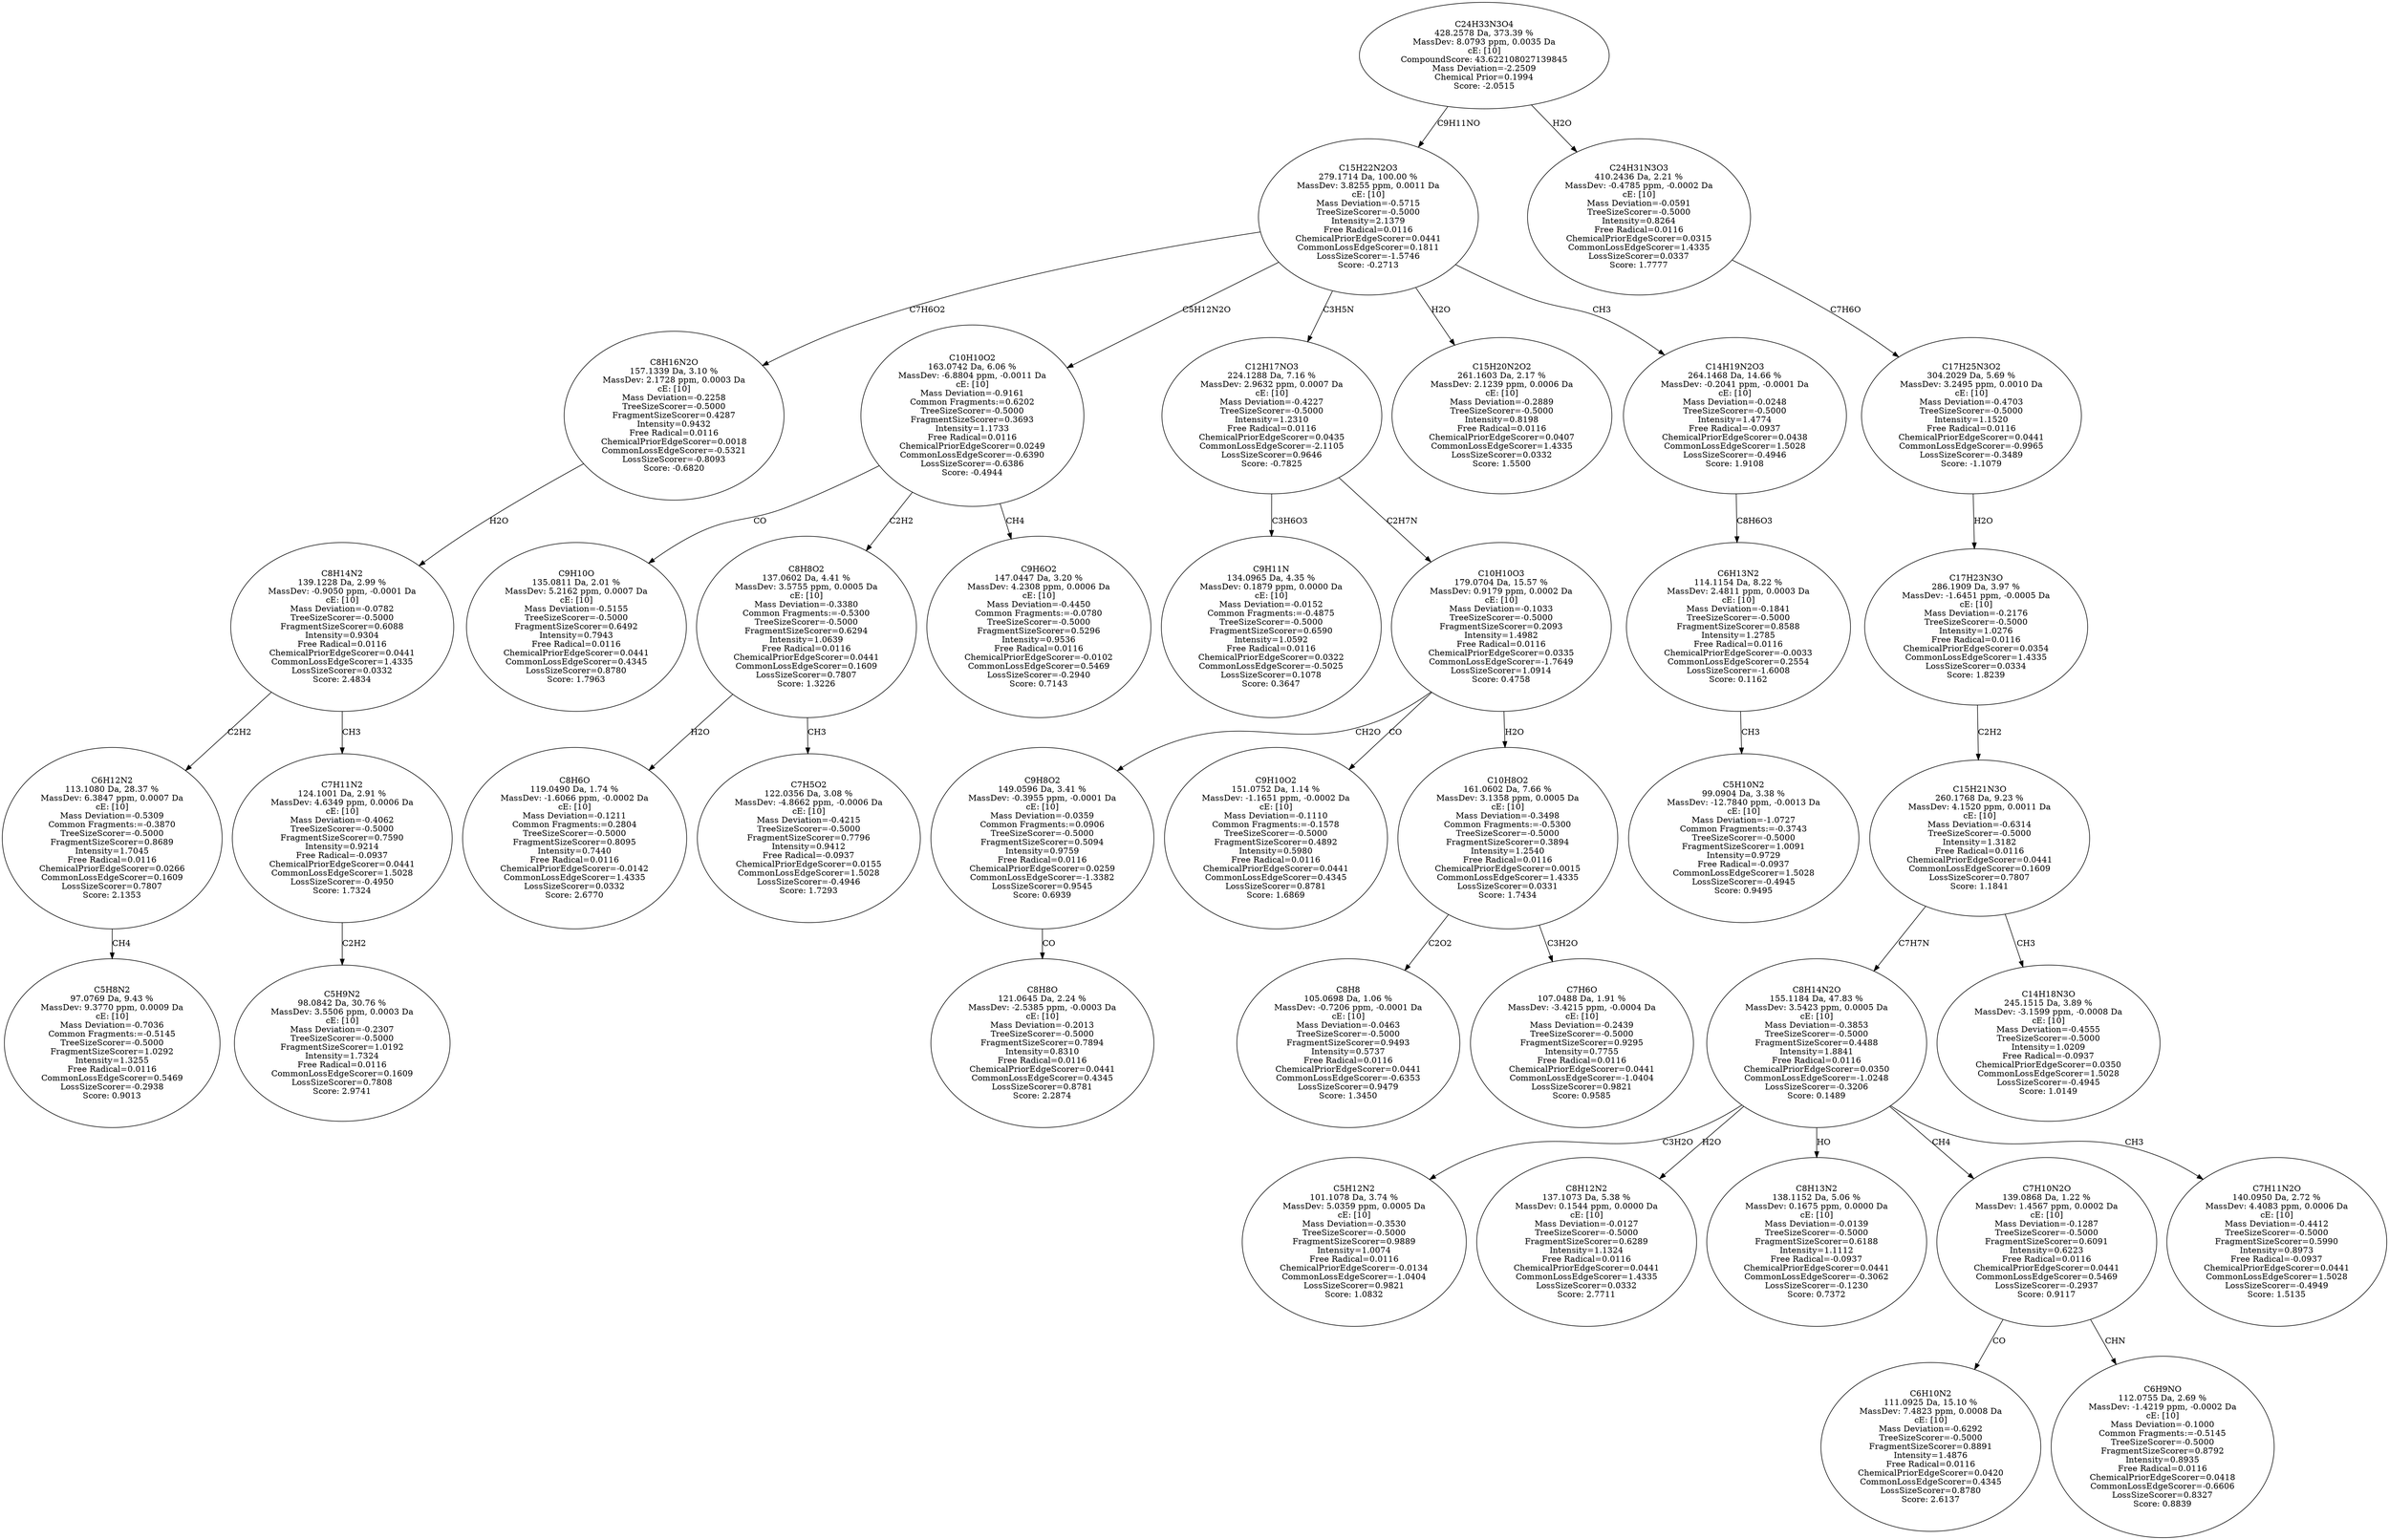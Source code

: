 strict digraph {
v1 [label="C5H8N2\n97.0769 Da, 9.43 %\nMassDev: 9.3770 ppm, 0.0009 Da\ncE: [10]\nMass Deviation=-0.7036\nCommon Fragments:=-0.5145\nTreeSizeScorer=-0.5000\nFragmentSizeScorer=1.0292\nIntensity=1.3255\nFree Radical=0.0116\nCommonLossEdgeScorer=0.5469\nLossSizeScorer=-0.2938\nScore: 0.9013"];
v2 [label="C6H12N2\n113.1080 Da, 28.37 %\nMassDev: 6.3847 ppm, 0.0007 Da\ncE: [10]\nMass Deviation=-0.5309\nCommon Fragments:=-0.3870\nTreeSizeScorer=-0.5000\nFragmentSizeScorer=0.8689\nIntensity=1.7045\nFree Radical=0.0116\nChemicalPriorEdgeScorer=0.0266\nCommonLossEdgeScorer=0.1609\nLossSizeScorer=0.7807\nScore: 2.1353"];
v3 [label="C5H9N2\n98.0842 Da, 30.76 %\nMassDev: 3.5506 ppm, 0.0003 Da\ncE: [10]\nMass Deviation=-0.2307\nTreeSizeScorer=-0.5000\nFragmentSizeScorer=1.0192\nIntensity=1.7324\nFree Radical=0.0116\nCommonLossEdgeScorer=0.1609\nLossSizeScorer=0.7808\nScore: 2.9741"];
v4 [label="C7H11N2\n124.1001 Da, 2.91 %\nMassDev: 4.6349 ppm, 0.0006 Da\ncE: [10]\nMass Deviation=-0.4062\nTreeSizeScorer=-0.5000\nFragmentSizeScorer=0.7590\nIntensity=0.9214\nFree Radical=-0.0937\nChemicalPriorEdgeScorer=0.0441\nCommonLossEdgeScorer=1.5028\nLossSizeScorer=-0.4950\nScore: 1.7324"];
v5 [label="C8H14N2\n139.1228 Da, 2.99 %\nMassDev: -0.9050 ppm, -0.0001 Da\ncE: [10]\nMass Deviation=-0.0782\nTreeSizeScorer=-0.5000\nFragmentSizeScorer=0.6088\nIntensity=0.9304\nFree Radical=0.0116\nChemicalPriorEdgeScorer=0.0441\nCommonLossEdgeScorer=1.4335\nLossSizeScorer=0.0332\nScore: 2.4834"];
v6 [label="C8H16N2O\n157.1339 Da, 3.10 %\nMassDev: 2.1728 ppm, 0.0003 Da\ncE: [10]\nMass Deviation=-0.2258\nTreeSizeScorer=-0.5000\nFragmentSizeScorer=0.4287\nIntensity=0.9432\nFree Radical=0.0116\nChemicalPriorEdgeScorer=0.0018\nCommonLossEdgeScorer=-0.5321\nLossSizeScorer=-0.8093\nScore: -0.6820"];
v7 [label="C9H10O\n135.0811 Da, 2.01 %\nMassDev: 5.2162 ppm, 0.0007 Da\ncE: [10]\nMass Deviation=-0.5155\nTreeSizeScorer=-0.5000\nFragmentSizeScorer=0.6492\nIntensity=0.7943\nFree Radical=0.0116\nChemicalPriorEdgeScorer=0.0441\nCommonLossEdgeScorer=0.4345\nLossSizeScorer=0.8780\nScore: 1.7963"];
v8 [label="C8H6O\n119.0490 Da, 1.74 %\nMassDev: -1.6066 ppm, -0.0002 Da\ncE: [10]\nMass Deviation=-0.1211\nCommon Fragments:=0.2804\nTreeSizeScorer=-0.5000\nFragmentSizeScorer=0.8095\nIntensity=0.7440\nFree Radical=0.0116\nChemicalPriorEdgeScorer=-0.0142\nCommonLossEdgeScorer=1.4335\nLossSizeScorer=0.0332\nScore: 2.6770"];
v9 [label="C7H5O2\n122.0356 Da, 3.08 %\nMassDev: -4.8662 ppm, -0.0006 Da\ncE: [10]\nMass Deviation=-0.4215\nTreeSizeScorer=-0.5000\nFragmentSizeScorer=0.7796\nIntensity=0.9412\nFree Radical=-0.0937\nChemicalPriorEdgeScorer=0.0155\nCommonLossEdgeScorer=1.5028\nLossSizeScorer=-0.4946\nScore: 1.7293"];
v10 [label="C8H8O2\n137.0602 Da, 4.41 %\nMassDev: 3.5755 ppm, 0.0005 Da\ncE: [10]\nMass Deviation=-0.3380\nCommon Fragments:=-0.5300\nTreeSizeScorer=-0.5000\nFragmentSizeScorer=0.6294\nIntensity=1.0639\nFree Radical=0.0116\nChemicalPriorEdgeScorer=0.0441\nCommonLossEdgeScorer=0.1609\nLossSizeScorer=0.7807\nScore: 1.3226"];
v11 [label="C9H6O2\n147.0447 Da, 3.20 %\nMassDev: 4.2308 ppm, 0.0006 Da\ncE: [10]\nMass Deviation=-0.4450\nCommon Fragments:=-0.0780\nTreeSizeScorer=-0.5000\nFragmentSizeScorer=0.5296\nIntensity=0.9536\nFree Radical=0.0116\nChemicalPriorEdgeScorer=-0.0102\nCommonLossEdgeScorer=0.5469\nLossSizeScorer=-0.2940\nScore: 0.7143"];
v12 [label="C10H10O2\n163.0742 Da, 6.06 %\nMassDev: -6.8804 ppm, -0.0011 Da\ncE: [10]\nMass Deviation=-0.9161\nCommon Fragments:=0.6202\nTreeSizeScorer=-0.5000\nFragmentSizeScorer=0.3693\nIntensity=1.1733\nFree Radical=0.0116\nChemicalPriorEdgeScorer=0.0249\nCommonLossEdgeScorer=-0.6390\nLossSizeScorer=-0.6386\nScore: -0.4944"];
v13 [label="C9H11N\n134.0965 Da, 4.35 %\nMassDev: 0.1879 ppm, 0.0000 Da\ncE: [10]\nMass Deviation=-0.0152\nCommon Fragments:=-0.4875\nTreeSizeScorer=-0.5000\nFragmentSizeScorer=0.6590\nIntensity=1.0592\nFree Radical=0.0116\nChemicalPriorEdgeScorer=0.0322\nCommonLossEdgeScorer=-0.5025\nLossSizeScorer=0.1078\nScore: 0.3647"];
v14 [label="C8H8O\n121.0645 Da, 2.24 %\nMassDev: -2.5385 ppm, -0.0003 Da\ncE: [10]\nMass Deviation=-0.2013\nTreeSizeScorer=-0.5000\nFragmentSizeScorer=0.7894\nIntensity=0.8310\nFree Radical=0.0116\nChemicalPriorEdgeScorer=0.0441\nCommonLossEdgeScorer=0.4345\nLossSizeScorer=0.8781\nScore: 2.2874"];
v15 [label="C9H8O2\n149.0596 Da, 3.41 %\nMassDev: -0.3955 ppm, -0.0001 Da\ncE: [10]\nMass Deviation=-0.0359\nCommon Fragments:=0.0906\nTreeSizeScorer=-0.5000\nFragmentSizeScorer=0.5094\nIntensity=0.9759\nFree Radical=0.0116\nChemicalPriorEdgeScorer=0.0259\nCommonLossEdgeScorer=-1.3382\nLossSizeScorer=0.9545\nScore: 0.6939"];
v16 [label="C9H10O2\n151.0752 Da, 1.14 %\nMassDev: -1.1651 ppm, -0.0002 Da\ncE: [10]\nMass Deviation=-0.1110\nCommon Fragments:=-0.1578\nTreeSizeScorer=-0.5000\nFragmentSizeScorer=0.4892\nIntensity=0.5980\nFree Radical=0.0116\nChemicalPriorEdgeScorer=0.0441\nCommonLossEdgeScorer=0.4345\nLossSizeScorer=0.8781\nScore: 1.6869"];
v17 [label="C8H8\n105.0698 Da, 1.06 %\nMassDev: -0.7206 ppm, -0.0001 Da\ncE: [10]\nMass Deviation=-0.0463\nTreeSizeScorer=-0.5000\nFragmentSizeScorer=0.9493\nIntensity=0.5737\nFree Radical=0.0116\nChemicalPriorEdgeScorer=0.0441\nCommonLossEdgeScorer=-0.6353\nLossSizeScorer=0.9479\nScore: 1.3450"];
v18 [label="C7H6O\n107.0488 Da, 1.91 %\nMassDev: -3.4215 ppm, -0.0004 Da\ncE: [10]\nMass Deviation=-0.2439\nTreeSizeScorer=-0.5000\nFragmentSizeScorer=0.9295\nIntensity=0.7755\nFree Radical=0.0116\nChemicalPriorEdgeScorer=0.0441\nCommonLossEdgeScorer=-1.0404\nLossSizeScorer=0.9821\nScore: 0.9585"];
v19 [label="C10H8O2\n161.0602 Da, 7.66 %\nMassDev: 3.1358 ppm, 0.0005 Da\ncE: [10]\nMass Deviation=-0.3498\nCommon Fragments:=-0.5300\nTreeSizeScorer=-0.5000\nFragmentSizeScorer=0.3894\nIntensity=1.2540\nFree Radical=0.0116\nChemicalPriorEdgeScorer=0.0015\nCommonLossEdgeScorer=1.4335\nLossSizeScorer=0.0331\nScore: 1.7434"];
v20 [label="C10H10O3\n179.0704 Da, 15.57 %\nMassDev: 0.9179 ppm, 0.0002 Da\ncE: [10]\nMass Deviation=-0.1033\nTreeSizeScorer=-0.5000\nFragmentSizeScorer=0.2093\nIntensity=1.4982\nFree Radical=0.0116\nChemicalPriorEdgeScorer=0.0335\nCommonLossEdgeScorer=-1.7649\nLossSizeScorer=1.0914\nScore: 0.4758"];
v21 [label="C12H17NO3\n224.1288 Da, 7.16 %\nMassDev: 2.9632 ppm, 0.0007 Da\ncE: [10]\nMass Deviation=-0.4227\nTreeSizeScorer=-0.5000\nIntensity=1.2310\nFree Radical=0.0116\nChemicalPriorEdgeScorer=0.0435\nCommonLossEdgeScorer=-2.1105\nLossSizeScorer=0.9646\nScore: -0.7825"];
v22 [label="C15H20N2O2\n261.1603 Da, 2.17 %\nMassDev: 2.1239 ppm, 0.0006 Da\ncE: [10]\nMass Deviation=-0.2889\nTreeSizeScorer=-0.5000\nIntensity=0.8198\nFree Radical=0.0116\nChemicalPriorEdgeScorer=0.0407\nCommonLossEdgeScorer=1.4335\nLossSizeScorer=0.0332\nScore: 1.5500"];
v23 [label="C5H10N2\n99.0904 Da, 3.38 %\nMassDev: -12.7840 ppm, -0.0013 Da\ncE: [10]\nMass Deviation=-1.0727\nCommon Fragments:=-0.3743\nTreeSizeScorer=-0.5000\nFragmentSizeScorer=1.0091\nIntensity=0.9729\nFree Radical=-0.0937\nCommonLossEdgeScorer=1.5028\nLossSizeScorer=-0.4945\nScore: 0.9495"];
v24 [label="C6H13N2\n114.1154 Da, 8.22 %\nMassDev: 2.4811 ppm, 0.0003 Da\ncE: [10]\nMass Deviation=-0.1841\nTreeSizeScorer=-0.5000\nFragmentSizeScorer=0.8588\nIntensity=1.2785\nFree Radical=0.0116\nChemicalPriorEdgeScorer=-0.0033\nCommonLossEdgeScorer=0.2554\nLossSizeScorer=-1.6008\nScore: 0.1162"];
v25 [label="C14H19N2O3\n264.1468 Da, 14.66 %\nMassDev: -0.2041 ppm, -0.0001 Da\ncE: [10]\nMass Deviation=-0.0248\nTreeSizeScorer=-0.5000\nIntensity=1.4774\nFree Radical=-0.0937\nChemicalPriorEdgeScorer=0.0438\nCommonLossEdgeScorer=1.5028\nLossSizeScorer=-0.4946\nScore: 1.9108"];
v26 [label="C15H22N2O3\n279.1714 Da, 100.00 %\nMassDev: 3.8255 ppm, 0.0011 Da\ncE: [10]\nMass Deviation=-0.5715\nTreeSizeScorer=-0.5000\nIntensity=2.1379\nFree Radical=0.0116\nChemicalPriorEdgeScorer=0.0441\nCommonLossEdgeScorer=0.1811\nLossSizeScorer=-1.5746\nScore: -0.2713"];
v27 [label="C5H12N2\n101.1078 Da, 3.74 %\nMassDev: 5.0359 ppm, 0.0005 Da\ncE: [10]\nMass Deviation=-0.3530\nTreeSizeScorer=-0.5000\nFragmentSizeScorer=0.9889\nIntensity=1.0074\nFree Radical=0.0116\nChemicalPriorEdgeScorer=-0.0134\nCommonLossEdgeScorer=-1.0404\nLossSizeScorer=0.9821\nScore: 1.0832"];
v28 [label="C8H12N2\n137.1073 Da, 5.38 %\nMassDev: 0.1544 ppm, 0.0000 Da\ncE: [10]\nMass Deviation=-0.0127\nTreeSizeScorer=-0.5000\nFragmentSizeScorer=0.6289\nIntensity=1.1324\nFree Radical=0.0116\nChemicalPriorEdgeScorer=0.0441\nCommonLossEdgeScorer=1.4335\nLossSizeScorer=0.0332\nScore: 2.7711"];
v29 [label="C8H13N2\n138.1152 Da, 5.06 %\nMassDev: 0.1675 ppm, 0.0000 Da\ncE: [10]\nMass Deviation=-0.0139\nTreeSizeScorer=-0.5000\nFragmentSizeScorer=0.6188\nIntensity=1.1112\nFree Radical=-0.0937\nChemicalPriorEdgeScorer=0.0441\nCommonLossEdgeScorer=-0.3062\nLossSizeScorer=-0.1230\nScore: 0.7372"];
v30 [label="C6H10N2\n111.0925 Da, 15.10 %\nMassDev: 7.4823 ppm, 0.0008 Da\ncE: [10]\nMass Deviation=-0.6292\nTreeSizeScorer=-0.5000\nFragmentSizeScorer=0.8891\nIntensity=1.4876\nFree Radical=0.0116\nChemicalPriorEdgeScorer=0.0420\nCommonLossEdgeScorer=0.4345\nLossSizeScorer=0.8780\nScore: 2.6137"];
v31 [label="C6H9NO\n112.0755 Da, 2.69 %\nMassDev: -1.4219 ppm, -0.0002 Da\ncE: [10]\nMass Deviation=-0.1000\nCommon Fragments:=-0.5145\nTreeSizeScorer=-0.5000\nFragmentSizeScorer=0.8792\nIntensity=0.8935\nFree Radical=0.0116\nChemicalPriorEdgeScorer=0.0418\nCommonLossEdgeScorer=-0.6606\nLossSizeScorer=0.8327\nScore: 0.8839"];
v32 [label="C7H10N2O\n139.0868 Da, 1.22 %\nMassDev: 1.4567 ppm, 0.0002 Da\ncE: [10]\nMass Deviation=-0.1287\nTreeSizeScorer=-0.5000\nFragmentSizeScorer=0.6091\nIntensity=0.6223\nFree Radical=0.0116\nChemicalPriorEdgeScorer=0.0441\nCommonLossEdgeScorer=0.5469\nLossSizeScorer=-0.2937\nScore: 0.9117"];
v33 [label="C7H11N2O\n140.0950 Da, 2.72 %\nMassDev: 4.4083 ppm, 0.0006 Da\ncE: [10]\nMass Deviation=-0.4412\nTreeSizeScorer=-0.5000\nFragmentSizeScorer=0.5990\nIntensity=0.8973\nFree Radical=-0.0937\nChemicalPriorEdgeScorer=0.0441\nCommonLossEdgeScorer=1.5028\nLossSizeScorer=-0.4949\nScore: 1.5135"];
v34 [label="C8H14N2O\n155.1184 Da, 47.83 %\nMassDev: 3.5423 ppm, 0.0005 Da\ncE: [10]\nMass Deviation=-0.3853\nTreeSizeScorer=-0.5000\nFragmentSizeScorer=0.4488\nIntensity=1.8841\nFree Radical=0.0116\nChemicalPriorEdgeScorer=0.0350\nCommonLossEdgeScorer=-1.0248\nLossSizeScorer=-0.3206\nScore: 0.1489"];
v35 [label="C14H18N3O\n245.1515 Da, 3.89 %\nMassDev: -3.1599 ppm, -0.0008 Da\ncE: [10]\nMass Deviation=-0.4555\nTreeSizeScorer=-0.5000\nIntensity=1.0209\nFree Radical=-0.0937\nChemicalPriorEdgeScorer=0.0350\nCommonLossEdgeScorer=1.5028\nLossSizeScorer=-0.4945\nScore: 1.0149"];
v36 [label="C15H21N3O\n260.1768 Da, 9.23 %\nMassDev: 4.1520 ppm, 0.0011 Da\ncE: [10]\nMass Deviation=-0.6314\nTreeSizeScorer=-0.5000\nIntensity=1.3182\nFree Radical=0.0116\nChemicalPriorEdgeScorer=0.0441\nCommonLossEdgeScorer=0.1609\nLossSizeScorer=0.7807\nScore: 1.1841"];
v37 [label="C17H23N3O\n286.1909 Da, 3.97 %\nMassDev: -1.6451 ppm, -0.0005 Da\ncE: [10]\nMass Deviation=-0.2176\nTreeSizeScorer=-0.5000\nIntensity=1.0276\nFree Radical=0.0116\nChemicalPriorEdgeScorer=0.0354\nCommonLossEdgeScorer=1.4335\nLossSizeScorer=0.0334\nScore: 1.8239"];
v38 [label="C17H25N3O2\n304.2029 Da, 5.69 %\nMassDev: 3.2495 ppm, 0.0010 Da\ncE: [10]\nMass Deviation=-0.4703\nTreeSizeScorer=-0.5000\nIntensity=1.1520\nFree Radical=0.0116\nChemicalPriorEdgeScorer=0.0441\nCommonLossEdgeScorer=-0.9965\nLossSizeScorer=-0.3489\nScore: -1.1079"];
v39 [label="C24H31N3O3\n410.2436 Da, 2.21 %\nMassDev: -0.4785 ppm, -0.0002 Da\ncE: [10]\nMass Deviation=-0.0591\nTreeSizeScorer=-0.5000\nIntensity=0.8264\nFree Radical=0.0116\nChemicalPriorEdgeScorer=0.0315\nCommonLossEdgeScorer=1.4335\nLossSizeScorer=0.0337\nScore: 1.7777"];
v40 [label="C24H33N3O4\n428.2578 Da, 373.39 %\nMassDev: 8.0793 ppm, 0.0035 Da\ncE: [10]\nCompoundScore: 43.622108027139845\nMass Deviation=-2.2509\nChemical Prior=0.1994\nScore: -2.0515"];
v2 -> v1 [label="CH4"];
v5 -> v2 [label="C2H2"];
v4 -> v3 [label="C2H2"];
v5 -> v4 [label="CH3"];
v6 -> v5 [label="H2O"];
v26 -> v6 [label="C7H6O2"];
v12 -> v7 [label="CO"];
v10 -> v8 [label="H2O"];
v10 -> v9 [label="CH3"];
v12 -> v10 [label="C2H2"];
v12 -> v11 [label="CH4"];
v26 -> v12 [label="C5H12N2O"];
v21 -> v13 [label="C3H6O3"];
v15 -> v14 [label="CO"];
v20 -> v15 [label="CH2O"];
v20 -> v16 [label="CO"];
v19 -> v17 [label="C2O2"];
v19 -> v18 [label="C3H2O"];
v20 -> v19 [label="H2O"];
v21 -> v20 [label="C2H7N"];
v26 -> v21 [label="C3H5N"];
v26 -> v22 [label="H2O"];
v24 -> v23 [label="CH3"];
v25 -> v24 [label="C8H6O3"];
v26 -> v25 [label="CH3"];
v40 -> v26 [label="C9H11NO"];
v34 -> v27 [label="C3H2O"];
v34 -> v28 [label="H2O"];
v34 -> v29 [label="HO"];
v32 -> v30 [label="CO"];
v32 -> v31 [label="CHN"];
v34 -> v32 [label="CH4"];
v34 -> v33 [label="CH3"];
v36 -> v34 [label="C7H7N"];
v36 -> v35 [label="CH3"];
v37 -> v36 [label="C2H2"];
v38 -> v37 [label="H2O"];
v39 -> v38 [label="C7H6O"];
v40 -> v39 [label="H2O"];
}